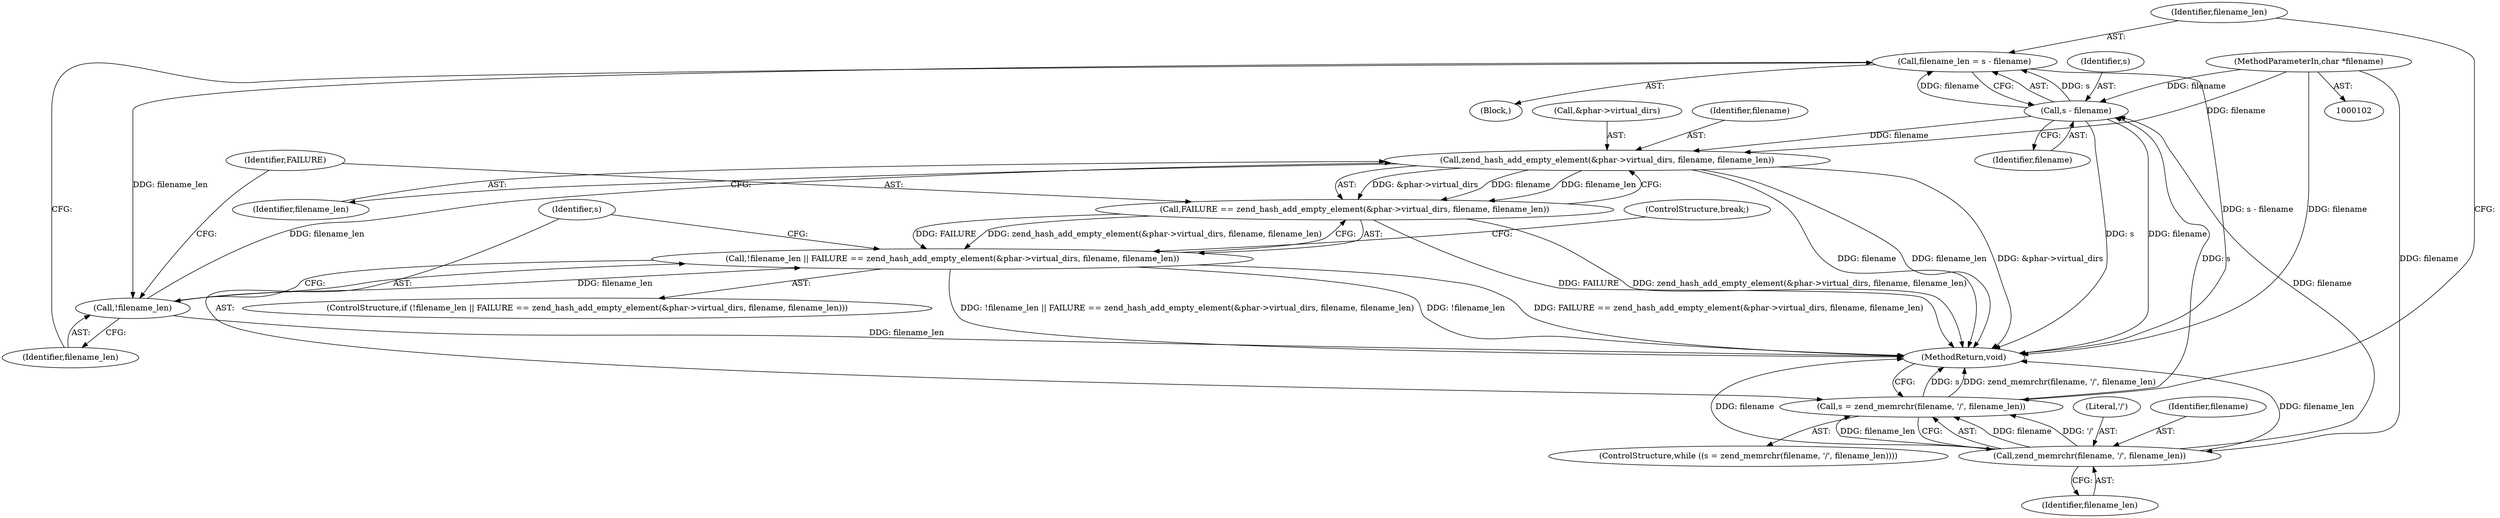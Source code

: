 digraph "0_php_1ddf72180a52d247db88ea42a3e35f824a8fbda2@integer" {
"1000116" [label="(Call,filename_len = s - filename)"];
"1000118" [label="(Call,s - filename)"];
"1000109" [label="(Call,s = zend_memrchr(filename, '/', filename_len))"];
"1000111" [label="(Call,zend_memrchr(filename, '/', filename_len))"];
"1000104" [label="(MethodParameterIn,char *filename)"];
"1000123" [label="(Call,!filename_len)"];
"1000122" [label="(Call,!filename_len || FAILURE == zend_hash_add_empty_element(&phar->virtual_dirs, filename, filename_len))"];
"1000127" [label="(Call,zend_hash_add_empty_element(&phar->virtual_dirs, filename, filename_len))"];
"1000125" [label="(Call,FAILURE == zend_hash_add_empty_element(&phar->virtual_dirs, filename, filename_len))"];
"1000121" [label="(ControlStructure,if (!filename_len || FAILURE == zend_hash_add_empty_element(&phar->virtual_dirs, filename, filename_len)))"];
"1000104" [label="(MethodParameterIn,char *filename)"];
"1000110" [label="(Identifier,s)"];
"1000126" [label="(Identifier,FAILURE)"];
"1000124" [label="(Identifier,filename_len)"];
"1000114" [label="(Identifier,filename_len)"];
"1000113" [label="(Literal,'/')"];
"1000132" [label="(Identifier,filename)"];
"1000112" [label="(Identifier,filename)"];
"1000115" [label="(Block,)"];
"1000122" [label="(Call,!filename_len || FAILURE == zend_hash_add_empty_element(&phar->virtual_dirs, filename, filename_len))"];
"1000116" [label="(Call,filename_len = s - filename)"];
"1000118" [label="(Call,s - filename)"];
"1000135" [label="(ControlStructure,break;)"];
"1000111" [label="(Call,zend_memrchr(filename, '/', filename_len))"];
"1000136" [label="(MethodReturn,void)"];
"1000133" [label="(Identifier,filename_len)"];
"1000119" [label="(Identifier,s)"];
"1000120" [label="(Identifier,filename)"];
"1000117" [label="(Identifier,filename_len)"];
"1000127" [label="(Call,zend_hash_add_empty_element(&phar->virtual_dirs, filename, filename_len))"];
"1000109" [label="(Call,s = zend_memrchr(filename, '/', filename_len))"];
"1000108" [label="(ControlStructure,while ((s = zend_memrchr(filename, '/', filename_len))))"];
"1000123" [label="(Call,!filename_len)"];
"1000125" [label="(Call,FAILURE == zend_hash_add_empty_element(&phar->virtual_dirs, filename, filename_len))"];
"1000128" [label="(Call,&phar->virtual_dirs)"];
"1000116" -> "1000115"  [label="AST: "];
"1000116" -> "1000118"  [label="CFG: "];
"1000117" -> "1000116"  [label="AST: "];
"1000118" -> "1000116"  [label="AST: "];
"1000124" -> "1000116"  [label="CFG: "];
"1000116" -> "1000136"  [label="DDG: s - filename"];
"1000118" -> "1000116"  [label="DDG: s"];
"1000118" -> "1000116"  [label="DDG: filename"];
"1000116" -> "1000123"  [label="DDG: filename_len"];
"1000118" -> "1000120"  [label="CFG: "];
"1000119" -> "1000118"  [label="AST: "];
"1000120" -> "1000118"  [label="AST: "];
"1000118" -> "1000136"  [label="DDG: s"];
"1000118" -> "1000136"  [label="DDG: filename"];
"1000109" -> "1000118"  [label="DDG: s"];
"1000111" -> "1000118"  [label="DDG: filename"];
"1000104" -> "1000118"  [label="DDG: filename"];
"1000118" -> "1000127"  [label="DDG: filename"];
"1000109" -> "1000108"  [label="AST: "];
"1000109" -> "1000111"  [label="CFG: "];
"1000110" -> "1000109"  [label="AST: "];
"1000111" -> "1000109"  [label="AST: "];
"1000117" -> "1000109"  [label="CFG: "];
"1000136" -> "1000109"  [label="CFG: "];
"1000109" -> "1000136"  [label="DDG: s"];
"1000109" -> "1000136"  [label="DDG: zend_memrchr(filename, '/', filename_len)"];
"1000111" -> "1000109"  [label="DDG: filename"];
"1000111" -> "1000109"  [label="DDG: '/'"];
"1000111" -> "1000109"  [label="DDG: filename_len"];
"1000111" -> "1000114"  [label="CFG: "];
"1000112" -> "1000111"  [label="AST: "];
"1000113" -> "1000111"  [label="AST: "];
"1000114" -> "1000111"  [label="AST: "];
"1000111" -> "1000136"  [label="DDG: filename_len"];
"1000111" -> "1000136"  [label="DDG: filename"];
"1000104" -> "1000111"  [label="DDG: filename"];
"1000104" -> "1000102"  [label="AST: "];
"1000104" -> "1000136"  [label="DDG: filename"];
"1000104" -> "1000127"  [label="DDG: filename"];
"1000123" -> "1000122"  [label="AST: "];
"1000123" -> "1000124"  [label="CFG: "];
"1000124" -> "1000123"  [label="AST: "];
"1000126" -> "1000123"  [label="CFG: "];
"1000122" -> "1000123"  [label="CFG: "];
"1000123" -> "1000136"  [label="DDG: filename_len"];
"1000123" -> "1000122"  [label="DDG: filename_len"];
"1000123" -> "1000127"  [label="DDG: filename_len"];
"1000122" -> "1000121"  [label="AST: "];
"1000122" -> "1000125"  [label="CFG: "];
"1000125" -> "1000122"  [label="AST: "];
"1000110" -> "1000122"  [label="CFG: "];
"1000135" -> "1000122"  [label="CFG: "];
"1000122" -> "1000136"  [label="DDG: FAILURE == zend_hash_add_empty_element(&phar->virtual_dirs, filename, filename_len)"];
"1000122" -> "1000136"  [label="DDG: !filename_len || FAILURE == zend_hash_add_empty_element(&phar->virtual_dirs, filename, filename_len)"];
"1000122" -> "1000136"  [label="DDG: !filename_len"];
"1000125" -> "1000122"  [label="DDG: FAILURE"];
"1000125" -> "1000122"  [label="DDG: zend_hash_add_empty_element(&phar->virtual_dirs, filename, filename_len)"];
"1000127" -> "1000125"  [label="AST: "];
"1000127" -> "1000133"  [label="CFG: "];
"1000128" -> "1000127"  [label="AST: "];
"1000132" -> "1000127"  [label="AST: "];
"1000133" -> "1000127"  [label="AST: "];
"1000125" -> "1000127"  [label="CFG: "];
"1000127" -> "1000136"  [label="DDG: &phar->virtual_dirs"];
"1000127" -> "1000136"  [label="DDG: filename"];
"1000127" -> "1000136"  [label="DDG: filename_len"];
"1000127" -> "1000125"  [label="DDG: &phar->virtual_dirs"];
"1000127" -> "1000125"  [label="DDG: filename"];
"1000127" -> "1000125"  [label="DDG: filename_len"];
"1000126" -> "1000125"  [label="AST: "];
"1000125" -> "1000136"  [label="DDG: FAILURE"];
"1000125" -> "1000136"  [label="DDG: zend_hash_add_empty_element(&phar->virtual_dirs, filename, filename_len)"];
}
